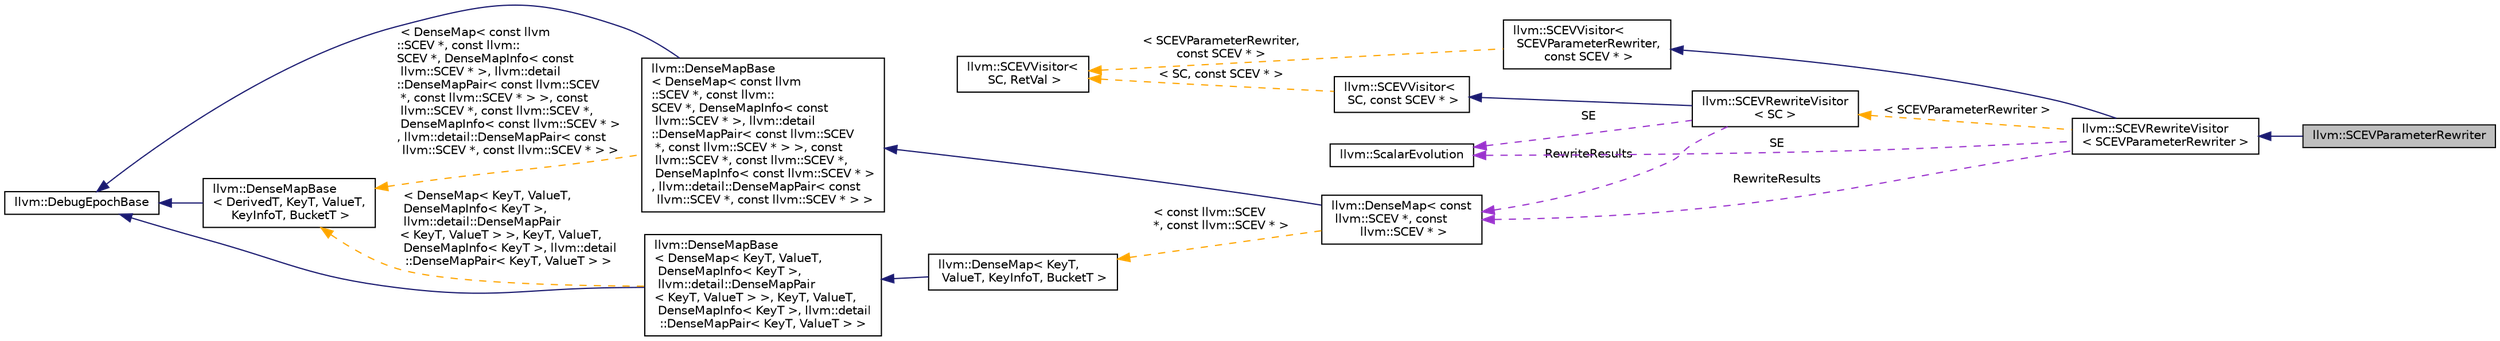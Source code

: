 digraph "llvm::SCEVParameterRewriter"
{
 // LATEX_PDF_SIZE
  bgcolor="transparent";
  edge [fontname="Helvetica",fontsize="10",labelfontname="Helvetica",labelfontsize="10"];
  node [fontname="Helvetica",fontsize="10",shape=record];
  rankdir="LR";
  Node1 [label="llvm::SCEVParameterRewriter",height=0.2,width=0.4,color="black", fillcolor="grey75", style="filled", fontcolor="black",tooltip="The SCEVParameterRewriter takes a scalar evolution expression and updates the SCEVUnknown components ..."];
  Node2 -> Node1 [dir="back",color="midnightblue",fontsize="10",style="solid",fontname="Helvetica"];
  Node2 [label="llvm::SCEVRewriteVisitor\l\< SCEVParameterRewriter \>",height=0.2,width=0.4,color="black",URL="$classllvm_1_1SCEVRewriteVisitor.html",tooltip=" "];
  Node3 -> Node2 [dir="back",color="midnightblue",fontsize="10",style="solid",fontname="Helvetica"];
  Node3 [label="llvm::SCEVVisitor\<\l SCEVParameterRewriter,\l const SCEV * \>",height=0.2,width=0.4,color="black",URL="$structllvm_1_1SCEVVisitor.html",tooltip=" "];
  Node4 -> Node3 [dir="back",color="orange",fontsize="10",style="dashed",label=" \< SCEVParameterRewriter,\l const SCEV * \>" ,fontname="Helvetica"];
  Node4 [label="llvm::SCEVVisitor\<\l SC, RetVal \>",height=0.2,width=0.4,color="black",URL="$structllvm_1_1SCEVVisitor.html",tooltip="This class defines a simple visitor class that may be used for various SCEV analysis purposes."];
  Node5 -> Node2 [dir="back",color="darkorchid3",fontsize="10",style="dashed",label=" RewriteResults" ,fontname="Helvetica"];
  Node5 [label="llvm::DenseMap\< const\l llvm::SCEV *, const\l llvm::SCEV * \>",height=0.2,width=0.4,color="black",URL="$classllvm_1_1DenseMap.html",tooltip=" "];
  Node6 -> Node5 [dir="back",color="midnightblue",fontsize="10",style="solid",fontname="Helvetica"];
  Node6 [label="llvm::DenseMapBase\l\< DenseMap\< const llvm\l::SCEV *, const llvm::\lSCEV *, DenseMapInfo\< const\l llvm::SCEV * \>, llvm::detail\l::DenseMapPair\< const llvm::SCEV\l *, const llvm::SCEV * \> \>, const\l llvm::SCEV *, const llvm::SCEV *,\l DenseMapInfo\< const llvm::SCEV * \>\l, llvm::detail::DenseMapPair\< const\l llvm::SCEV *, const llvm::SCEV * \> \>",height=0.2,width=0.4,color="black",URL="$classllvm_1_1DenseMapBase.html",tooltip=" "];
  Node7 -> Node6 [dir="back",color="midnightblue",fontsize="10",style="solid",fontname="Helvetica"];
  Node7 [label="llvm::DebugEpochBase",height=0.2,width=0.4,color="black",URL="$classllvm_1_1DebugEpochBase.html",tooltip="A base class for data structure classes wishing to make iterators (\"handles\") pointing into themselve..."];
  Node8 -> Node6 [dir="back",color="orange",fontsize="10",style="dashed",label=" \< DenseMap\< const llvm\l::SCEV *, const llvm::\lSCEV *, DenseMapInfo\< const\l llvm::SCEV * \>, llvm::detail\l::DenseMapPair\< const llvm::SCEV\l *, const llvm::SCEV * \> \>, const\l llvm::SCEV *, const llvm::SCEV *,\l DenseMapInfo\< const llvm::SCEV * \>\l, llvm::detail::DenseMapPair\< const\l llvm::SCEV *, const llvm::SCEV * \> \>" ,fontname="Helvetica"];
  Node8 [label="llvm::DenseMapBase\l\< DerivedT, KeyT, ValueT,\l KeyInfoT, BucketT \>",height=0.2,width=0.4,color="black",URL="$classllvm_1_1DenseMapBase.html",tooltip=" "];
  Node7 -> Node8 [dir="back",color="midnightblue",fontsize="10",style="solid",fontname="Helvetica"];
  Node9 -> Node5 [dir="back",color="orange",fontsize="10",style="dashed",label=" \< const llvm::SCEV\l *, const llvm::SCEV * \>" ,fontname="Helvetica"];
  Node9 [label="llvm::DenseMap\< KeyT,\l ValueT, KeyInfoT, BucketT \>",height=0.2,width=0.4,color="black",URL="$classllvm_1_1DenseMap.html",tooltip=" "];
  Node10 -> Node9 [dir="back",color="midnightblue",fontsize="10",style="solid",fontname="Helvetica"];
  Node10 [label="llvm::DenseMapBase\l\< DenseMap\< KeyT, ValueT,\l DenseMapInfo\< KeyT \>,\l llvm::detail::DenseMapPair\l\< KeyT, ValueT \> \>, KeyT, ValueT,\l DenseMapInfo\< KeyT \>, llvm::detail\l::DenseMapPair\< KeyT, ValueT \> \>",height=0.2,width=0.4,color="black",URL="$classllvm_1_1DenseMapBase.html",tooltip=" "];
  Node7 -> Node10 [dir="back",color="midnightblue",fontsize="10",style="solid",fontname="Helvetica"];
  Node8 -> Node10 [dir="back",color="orange",fontsize="10",style="dashed",label=" \< DenseMap\< KeyT, ValueT,\l DenseMapInfo\< KeyT \>,\l llvm::detail::DenseMapPair\l\< KeyT, ValueT \> \>, KeyT, ValueT,\l DenseMapInfo\< KeyT \>, llvm::detail\l::DenseMapPair\< KeyT, ValueT \> \>" ,fontname="Helvetica"];
  Node11 -> Node2 [dir="back",color="darkorchid3",fontsize="10",style="dashed",label=" SE" ,fontname="Helvetica"];
  Node11 [label="llvm::ScalarEvolution",height=0.2,width=0.4,color="black",URL="$classllvm_1_1ScalarEvolution.html",tooltip="The main scalar evolution driver."];
  Node12 -> Node2 [dir="back",color="orange",fontsize="10",style="dashed",label=" \< SCEVParameterRewriter \>" ,fontname="Helvetica"];
  Node12 [label="llvm::SCEVRewriteVisitor\l\< SC \>",height=0.2,width=0.4,color="black",URL="$classllvm_1_1SCEVRewriteVisitor.html",tooltip="This visitor recursively visits a SCEV expression and re-writes it."];
  Node13 -> Node12 [dir="back",color="midnightblue",fontsize="10",style="solid",fontname="Helvetica"];
  Node13 [label="llvm::SCEVVisitor\<\l SC, const SCEV * \>",height=0.2,width=0.4,color="black",URL="$structllvm_1_1SCEVVisitor.html",tooltip=" "];
  Node4 -> Node13 [dir="back",color="orange",fontsize="10",style="dashed",label=" \< SC, const SCEV * \>" ,fontname="Helvetica"];
  Node5 -> Node12 [dir="back",color="darkorchid3",fontsize="10",style="dashed",label=" RewriteResults" ,fontname="Helvetica"];
  Node11 -> Node12 [dir="back",color="darkorchid3",fontsize="10",style="dashed",label=" SE" ,fontname="Helvetica"];
}
